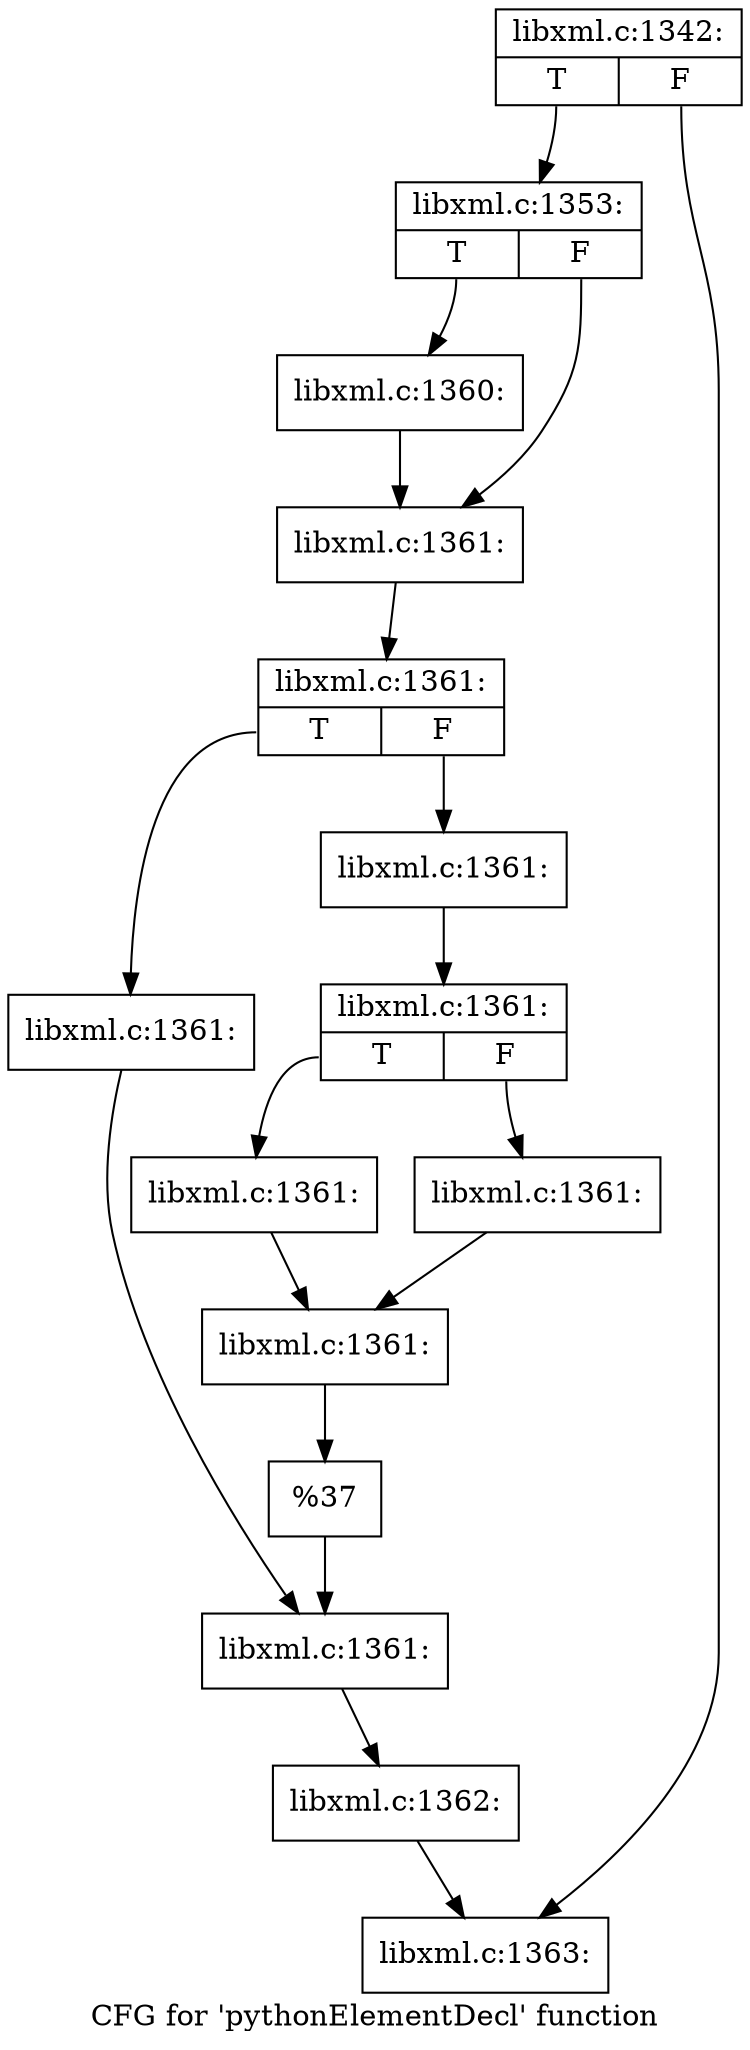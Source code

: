 digraph "CFG for 'pythonElementDecl' function" {
	label="CFG for 'pythonElementDecl' function";

	Node0x5452930 [shape=record,label="{libxml.c:1342:|{<s0>T|<s1>F}}"];
	Node0x5452930:s0 -> Node0x5456f70;
	Node0x5452930:s1 -> Node0x5456fc0;
	Node0x5456f70 [shape=record,label="{libxml.c:1353:|{<s0>T|<s1>F}}"];
	Node0x5456f70:s0 -> Node0x5458060;
	Node0x5456f70:s1 -> Node0x54580b0;
	Node0x5458060 [shape=record,label="{libxml.c:1360:}"];
	Node0x5458060 -> Node0x54580b0;
	Node0x54580b0 [shape=record,label="{libxml.c:1361:}"];
	Node0x54580b0 -> Node0x54584e0;
	Node0x54584e0 [shape=record,label="{libxml.c:1361:|{<s0>T|<s1>F}}"];
	Node0x54584e0:s0 -> Node0x5458780;
	Node0x54584e0:s1 -> Node0x5458820;
	Node0x5458780 [shape=record,label="{libxml.c:1361:}"];
	Node0x5458780 -> Node0x54587d0;
	Node0x5458820 [shape=record,label="{libxml.c:1361:}"];
	Node0x5458820 -> Node0x5458ac0;
	Node0x5458ac0 [shape=record,label="{libxml.c:1361:|{<s0>T|<s1>F}}"];
	Node0x5458ac0:s0 -> Node0x5458cb0;
	Node0x5458ac0:s1 -> Node0x5458d50;
	Node0x5458cb0 [shape=record,label="{libxml.c:1361:}"];
	Node0x5458cb0 -> Node0x5458d00;
	Node0x5458d50 [shape=record,label="{libxml.c:1361:}"];
	Node0x5458d50 -> Node0x5458d00;
	Node0x5458d00 [shape=record,label="{libxml.c:1361:}"];
	Node0x5458d00 -> Node0x5458a20;
	Node0x5458a20 [shape=record,label="{%37}"];
	Node0x5458a20 -> Node0x54587d0;
	Node0x54587d0 [shape=record,label="{libxml.c:1361:}"];
	Node0x54587d0 -> Node0x5458440;
	Node0x5458440 [shape=record,label="{libxml.c:1362:}"];
	Node0x5458440 -> Node0x5456fc0;
	Node0x5456fc0 [shape=record,label="{libxml.c:1363:}"];
}
